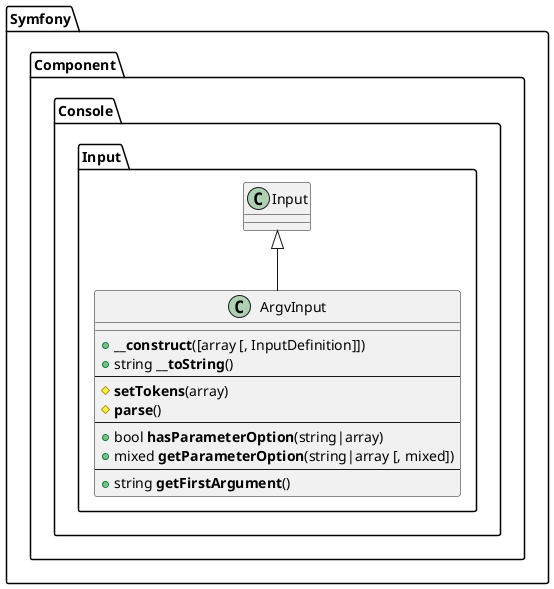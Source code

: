 @startuml
namespace Symfony.Component.Console.Input {
    class ArgvInput extends Input {
        __
        +<b>__construct</b>([array [, InputDefinition]])
        +string <b>__toString</b>()
        --
        #<b>setTokens</b>(array)
        #<b>parse</b>()
        --
        +bool <b>hasParameterOption</b>(string|array)
        +mixed <b>getParameterOption</b>(string|array [, mixed])
        --
        +string <b>getFirstArgument</b>()
    }
}
@enduml
